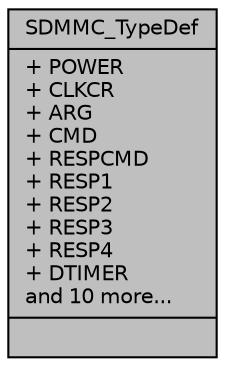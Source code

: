 digraph "SDMMC_TypeDef"
{
  edge [fontname="Helvetica",fontsize="10",labelfontname="Helvetica",labelfontsize="10"];
  node [fontname="Helvetica",fontsize="10",shape=record];
  Node1 [label="{SDMMC_TypeDef\n|+ POWER\l+ CLKCR\l+ ARG\l+ CMD\l+ RESPCMD\l+ RESP1\l+ RESP2\l+ RESP3\l+ RESP4\l+ DTIMER\land 10 more...\l|}",height=0.2,width=0.4,color="black", fillcolor="grey75", style="filled", fontcolor="black"];
}
